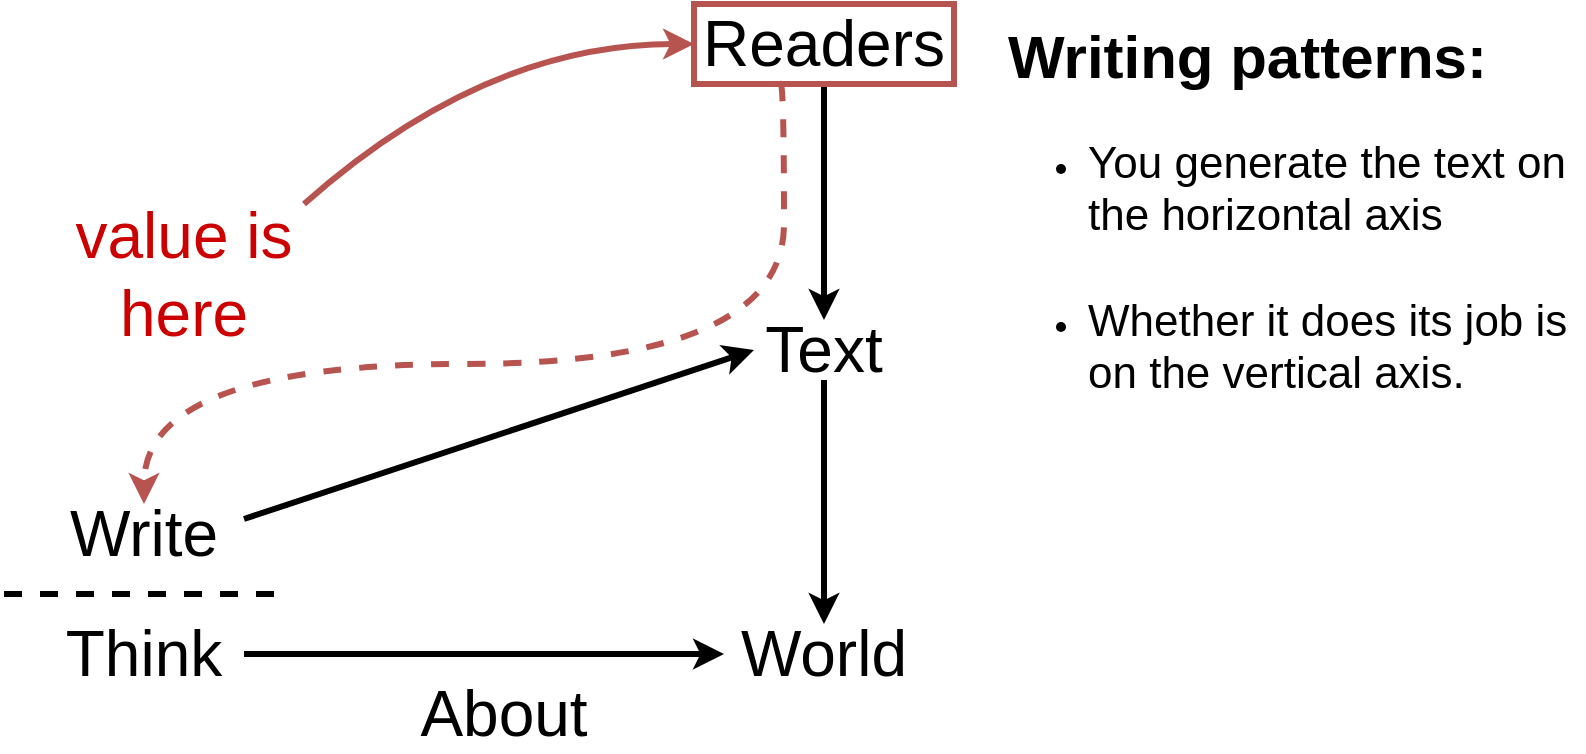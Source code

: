 <mxfile version="26.1.1" pages="4">
  <diagram name="Page-1" id="rMq3ZtJR2XMmCnFed6lH">
    <mxGraphModel dx="1838" dy="1069" grid="1" gridSize="10" guides="1" tooltips="1" connect="1" arrows="1" fold="1" page="1" pageScale="1" pageWidth="850" pageHeight="1100" math="0" shadow="0">
      <root>
        <mxCell id="0" />
        <mxCell id="1" parent="0" />
        <mxCell id="CXlBdKXkezG6XsXyVeCY-11" style="rounded=0;orthogonalLoop=1;jettySize=auto;html=1;exitX=1;exitY=0.25;exitDx=0;exitDy=0;entryX=0;entryY=0.5;entryDx=0;entryDy=0;strokeColor=default;strokeWidth=3;align=center;verticalAlign=middle;fontFamily=Helvetica;fontSize=11;fontColor=default;labelBackgroundColor=default;endArrow=classic;" edge="1" parent="1" source="CXlBdKXkezG6XsXyVeCY-1" target="CXlBdKXkezG6XsXyVeCY-5">
          <mxGeometry relative="1" as="geometry" />
        </mxCell>
        <mxCell id="CXlBdKXkezG6XsXyVeCY-1" value="Write" style="text;html=1;align=center;verticalAlign=middle;whiteSpace=wrap;rounded=0;fontSize=32;" vertex="1" parent="1">
          <mxGeometry x="40" y="400" width="100" height="30" as="geometry" />
        </mxCell>
        <mxCell id="CXlBdKXkezG6XsXyVeCY-7" style="edgeStyle=orthogonalEdgeStyle;rounded=0;orthogonalLoop=1;jettySize=auto;html=1;exitX=1;exitY=0.5;exitDx=0;exitDy=0;entryX=0;entryY=0.5;entryDx=0;entryDy=0;strokeWidth=3;" edge="1" parent="1" source="CXlBdKXkezG6XsXyVeCY-3" target="CXlBdKXkezG6XsXyVeCY-4">
          <mxGeometry relative="1" as="geometry" />
        </mxCell>
        <mxCell id="CXlBdKXkezG6XsXyVeCY-3" value="Think" style="text;html=1;align=center;verticalAlign=middle;whiteSpace=wrap;rounded=0;fontSize=32;" vertex="1" parent="1">
          <mxGeometry x="40" y="460" width="100" height="30" as="geometry" />
        </mxCell>
        <mxCell id="CXlBdKXkezG6XsXyVeCY-4" value="World" style="text;html=1;align=center;verticalAlign=middle;whiteSpace=wrap;rounded=0;fontSize=32;" vertex="1" parent="1">
          <mxGeometry x="380" y="460" width="100" height="30" as="geometry" />
        </mxCell>
        <mxCell id="CXlBdKXkezG6XsXyVeCY-9" style="edgeStyle=orthogonalEdgeStyle;rounded=0;orthogonalLoop=1;jettySize=auto;html=1;exitX=0.5;exitY=1;exitDx=0;exitDy=0;entryX=0.5;entryY=0;entryDx=0;entryDy=0;strokeColor=default;strokeWidth=3;align=center;verticalAlign=middle;fontFamily=Helvetica;fontSize=11;fontColor=default;labelBackgroundColor=default;endArrow=classic;" edge="1" parent="1" source="CXlBdKXkezG6XsXyVeCY-5" target="CXlBdKXkezG6XsXyVeCY-4">
          <mxGeometry relative="1" as="geometry" />
        </mxCell>
        <mxCell id="CXlBdKXkezG6XsXyVeCY-5" value="Text" style="text;html=1;align=center;verticalAlign=middle;whiteSpace=wrap;rounded=0;fontSize=32;" vertex="1" parent="1">
          <mxGeometry x="395" y="308" width="70" height="30" as="geometry" />
        </mxCell>
        <mxCell id="CXlBdKXkezG6XsXyVeCY-10" style="edgeStyle=orthogonalEdgeStyle;rounded=0;orthogonalLoop=1;jettySize=auto;html=1;exitX=0.5;exitY=1;exitDx=0;exitDy=0;entryX=0.5;entryY=0;entryDx=0;entryDy=0;strokeColor=default;strokeWidth=3;align=center;verticalAlign=middle;fontFamily=Helvetica;fontSize=11;fontColor=default;labelBackgroundColor=default;endArrow=classic;" edge="1" parent="1" source="CXlBdKXkezG6XsXyVeCY-6" target="CXlBdKXkezG6XsXyVeCY-5">
          <mxGeometry relative="1" as="geometry" />
        </mxCell>
        <mxCell id="CXlBdKXkezG6XsXyVeCY-15" style="edgeStyle=orthogonalEdgeStyle;rounded=0;orthogonalLoop=1;jettySize=auto;html=1;exitX=0.333;exitY=0.995;exitDx=0;exitDy=0;entryX=0.5;entryY=0;entryDx=0;entryDy=0;dashed=1;fillColor=#f8cecc;strokeColor=#b85450;strokeWidth=3;curved=1;exitPerimeter=0;" edge="1" parent="1" source="CXlBdKXkezG6XsXyVeCY-6" target="CXlBdKXkezG6XsXyVeCY-1">
          <mxGeometry relative="1" as="geometry">
            <Array as="points">
              <mxPoint x="410" y="190" />
              <mxPoint x="410" y="330" />
              <mxPoint x="90" y="330" />
            </Array>
          </mxGeometry>
        </mxCell>
        <mxCell id="CXlBdKXkezG6XsXyVeCY-6" value="Readers" style="text;html=1;align=center;verticalAlign=middle;whiteSpace=wrap;rounded=0;fontSize=32;fillColor=none;strokeColor=#b85450;strokeWidth=3;" vertex="1" parent="1">
          <mxGeometry x="365" y="150" width="130" height="40" as="geometry" />
        </mxCell>
        <mxCell id="CXlBdKXkezG6XsXyVeCY-8" value="About" style="text;html=1;align=center;verticalAlign=middle;whiteSpace=wrap;rounded=0;fontSize=32;" vertex="1" parent="1">
          <mxGeometry x="220" y="490" width="100" height="30" as="geometry" />
        </mxCell>
        <mxCell id="CXlBdKXkezG6XsXyVeCY-12" value="" style="endArrow=none;html=1;rounded=0;strokeWidth=3;dashed=1;" edge="1" parent="1">
          <mxGeometry width="50" height="50" relative="1" as="geometry">
            <mxPoint x="20" y="445" as="sourcePoint" />
            <mxPoint x="160" y="445" as="targetPoint" />
          </mxGeometry>
        </mxCell>
        <mxCell id="CXlBdKXkezG6XsXyVeCY-14" style="rounded=0;orthogonalLoop=1;jettySize=auto;html=1;exitX=1;exitY=0;exitDx=0;exitDy=0;entryX=0;entryY=0.5;entryDx=0;entryDy=0;strokeColor=#b85450;strokeWidth=3;align=center;verticalAlign=middle;fontFamily=Helvetica;fontSize=11;fontColor=default;labelBackgroundColor=default;endArrow=classic;curved=1;fillColor=#f8cecc;" edge="1" parent="1" source="CXlBdKXkezG6XsXyVeCY-13" target="CXlBdKXkezG6XsXyVeCY-6">
          <mxGeometry relative="1" as="geometry">
            <Array as="points">
              <mxPoint x="260" y="170" />
            </Array>
          </mxGeometry>
        </mxCell>
        <mxCell id="CXlBdKXkezG6XsXyVeCY-13" value="value is here" style="text;html=1;align=center;verticalAlign=middle;whiteSpace=wrap;rounded=0;fontSize=32;fontColor=#CC0000;" vertex="1" parent="1">
          <mxGeometry x="50" y="250" width="120" height="70" as="geometry" />
        </mxCell>
        <mxCell id="CXlBdKXkezG6XsXyVeCY-18" value="&lt;h1 style=&quot;margin-top: 0px;&quot;&gt;&lt;font style=&quot;font-size: 30px;&quot;&gt;Writing patterns:&lt;/font&gt;&lt;/h1&gt;&lt;div&gt;&lt;ul&gt;&lt;li&gt;&lt;font style=&quot;font-size: 22px;&quot;&gt;You generate the text on the horizontal axis&lt;br&gt;&lt;br&gt;&lt;/font&gt;&lt;/li&gt;&lt;li&gt;&lt;font style=&quot;font-size: 22px;&quot;&gt;Whether it does its job is on the vertical axis.&lt;/font&gt;&lt;/li&gt;&lt;/ul&gt;&lt;div&gt;&lt;br&gt;&lt;/div&gt;&lt;/div&gt;" style="text;html=1;whiteSpace=wrap;overflow=hidden;rounded=0;fontSize=16;" vertex="1" parent="1">
          <mxGeometry x="520" y="150" width="290" height="230" as="geometry" />
        </mxCell>
      </root>
    </mxGraphModel>
  </diagram>
  <diagram id="8ABdztz2oW0t69ul2RG8" name="Page-2">
    <mxGraphModel dx="1302" dy="758" grid="1" gridSize="10" guides="1" tooltips="1" connect="1" arrows="1" fold="1" page="1" pageScale="1" pageWidth="850" pageHeight="1100" math="0" shadow="0">
      <root>
        <mxCell id="0" />
        <mxCell id="1" parent="0" />
        <mxCell id="AWg5BlBhy-4jsEtF-sd0-1" value="" style="endArrow=block;html=1;rounded=0;endFill=1;strokeWidth=4;" edge="1" parent="1">
          <mxGeometry width="50" height="50" relative="1" as="geometry">
            <mxPoint x="120" y="480" as="sourcePoint" />
            <mxPoint x="120" y="240" as="targetPoint" />
          </mxGeometry>
        </mxCell>
        <mxCell id="ORMrb5oWbUUxn7CEYWto-2" value="" style="endArrow=classic;html=1;rounded=0;fillColor=#f5f5f5;strokeColor=#666666;strokeWidth=4;" edge="1" parent="1">
          <mxGeometry width="50" height="50" relative="1" as="geometry">
            <mxPoint x="120" y="480" as="sourcePoint" />
            <mxPoint x="330" y="270" as="targetPoint" />
          </mxGeometry>
        </mxCell>
        <mxCell id="ORMrb5oWbUUxn7CEYWto-3" value="" style="endArrow=none;html=1;rounded=0;strokeWidth=4;fillColor=#f5f5f5;strokeColor=#666666;" edge="1" parent="1">
          <mxGeometry width="50" height="50" relative="1" as="geometry">
            <mxPoint x="160" y="480" as="sourcePoint" />
            <mxPoint x="160" y="440" as="targetPoint" />
          </mxGeometry>
        </mxCell>
        <mxCell id="ORMrb5oWbUUxn7CEYWto-4" value="" style="endArrow=none;html=1;rounded=0;strokeWidth=4;fillColor=#f5f5f5;strokeColor=#666666;" edge="1" parent="1">
          <mxGeometry width="50" height="50" relative="1" as="geometry">
            <mxPoint x="190" y="480" as="sourcePoint" />
            <mxPoint x="190" y="410" as="targetPoint" />
          </mxGeometry>
        </mxCell>
        <mxCell id="ORMrb5oWbUUxn7CEYWto-5" value="" style="endArrow=none;html=1;rounded=0;strokeWidth=4;fillColor=#f5f5f5;strokeColor=#666666;" edge="1" parent="1">
          <mxGeometry width="50" height="50" relative="1" as="geometry">
            <mxPoint x="220" y="480" as="sourcePoint" />
            <mxPoint x="220" y="380" as="targetPoint" />
          </mxGeometry>
        </mxCell>
        <mxCell id="ORMrb5oWbUUxn7CEYWto-6" value="" style="endArrow=none;html=1;rounded=0;strokeWidth=4;fillColor=#f5f5f5;strokeColor=#666666;" edge="1" parent="1">
          <mxGeometry width="50" height="50" relative="1" as="geometry">
            <mxPoint x="250" y="480" as="sourcePoint" />
            <mxPoint x="250" y="350" as="targetPoint" />
          </mxGeometry>
        </mxCell>
        <mxCell id="ORMrb5oWbUUxn7CEYWto-7" value="" style="endArrow=none;html=1;rounded=0;strokeWidth=4;fillColor=#f5f5f5;strokeColor=#666666;" edge="1" parent="1">
          <mxGeometry width="50" height="50" relative="1" as="geometry">
            <mxPoint x="280" y="480" as="sourcePoint" />
            <mxPoint x="280" y="320" as="targetPoint" />
          </mxGeometry>
        </mxCell>
        <mxCell id="ORMrb5oWbUUxn7CEYWto-8" value="" style="endArrow=none;html=1;rounded=0;strokeWidth=4;fillColor=#f5f5f5;strokeColor=#666666;" edge="1" parent="1">
          <mxGeometry width="50" height="50" relative="1" as="geometry">
            <mxPoint x="310" y="480" as="sourcePoint" />
            <mxPoint x="310" y="290" as="targetPoint" />
          </mxGeometry>
        </mxCell>
        <mxCell id="ORMrb5oWbUUxn7CEYWto-1" value="" style="endArrow=block;html=1;rounded=0;endFill=1;strokeWidth=4;" edge="1" parent="1">
          <mxGeometry width="50" height="50" relative="1" as="geometry">
            <mxPoint x="120" y="480" as="sourcePoint" />
            <mxPoint x="360" y="480" as="targetPoint" />
          </mxGeometry>
        </mxCell>
        <mxCell id="oFUKeHLnOrgBsEObfUi7-1" value="Keep on adding to the pool of knowledge" style="text;html=1;align=left;verticalAlign=middle;whiteSpace=wrap;rounded=0;fontSize=22;" vertex="1" parent="1">
          <mxGeometry x="335" y="320" width="165" height="90" as="geometry" />
        </mxCell>
        <mxCell id="oFUKeHLnOrgBsEObfUi7-2" value="WRONG" style="text;html=1;align=left;verticalAlign=middle;whiteSpace=wrap;rounded=0;fontSize=32;" vertex="1" parent="1">
          <mxGeometry x="120" y="200" width="140" height="30" as="geometry" />
        </mxCell>
        <mxCell id="oFUKeHLnOrgBsEObfUi7-3" value="" style="ellipse;whiteSpace=wrap;html=1;aspect=fixed;fillColor=none;strokeWidth=4;" vertex="1" parent="1">
          <mxGeometry x="550" y="260" width="215" height="215" as="geometry" />
        </mxCell>
        <mxCell id="oFUKeHLnOrgBsEObfUi7-4" value="" style="endArrow=block;html=1;rounded=0;entryX=0.081;entryY=0.792;entryDx=0;entryDy=0;entryPerimeter=0;strokeColor=default;strokeWidth=4;align=center;verticalAlign=middle;fontFamily=Helvetica;fontSize=11;fontColor=default;labelBackgroundColor=default;endFill=1;" edge="1" parent="1" target="oFUKeHLnOrgBsEObfUi7-3">
          <mxGeometry width="50" height="50" relative="1" as="geometry">
            <mxPoint x="510" y="480" as="sourcePoint" />
            <mxPoint x="590" y="425" as="targetPoint" />
          </mxGeometry>
        </mxCell>
        <mxCell id="oFUKeHLnOrgBsEObfUi7-5" value="" style="endArrow=block;html=1;rounded=0;entryX=0.081;entryY=0.792;entryDx=0;entryDy=0;entryPerimeter=0;strokeColor=default;strokeWidth=4;align=center;verticalAlign=middle;fontFamily=Helvetica;fontSize=11;fontColor=default;labelBackgroundColor=default;endFill=1;" edge="1" parent="1">
          <mxGeometry width="50" height="50" relative="1" as="geometry">
            <mxPoint x="730" y="290" as="sourcePoint" />
            <mxPoint x="787" y="240" as="targetPoint" />
          </mxGeometry>
        </mxCell>
        <mxCell id="oFUKeHLnOrgBsEObfUi7-6" value="RIGHT" style="text;html=1;align=left;verticalAlign=middle;whiteSpace=wrap;rounded=0;fontSize=32;" vertex="1" parent="1">
          <mxGeometry x="560" y="200" width="140" height="30" as="geometry" />
        </mxCell>
        <mxCell id="oFUKeHLnOrgBsEObfUi7-8" value="Boundary is permeable" style="text;html=1;align=left;verticalAlign=middle;whiteSpace=wrap;rounded=0;fontSize=22;" vertex="1" parent="1">
          <mxGeometry x="780" y="340" width="165" height="90" as="geometry" />
        </mxCell>
        <mxCell id="oFUKeHLnOrgBsEObfUi7-9" value="" style="shape=umlActor;verticalLabelPosition=bottom;verticalAlign=top;html=1;outlineConnect=0;" vertex="1" parent="1">
          <mxGeometry x="650" y="280" width="30" height="60" as="geometry" />
        </mxCell>
        <mxCell id="oFUKeHLnOrgBsEObfUi7-10" value="" style="shape=umlActor;verticalLabelPosition=bottom;verticalAlign=top;html=1;outlineConnect=0;" vertex="1" parent="1">
          <mxGeometry x="600" y="310" width="30" height="60" as="geometry" />
        </mxCell>
        <mxCell id="oFUKeHLnOrgBsEObfUi7-11" value="" style="shape=umlActor;verticalLabelPosition=bottom;verticalAlign=top;html=1;outlineConnect=0;" vertex="1" parent="1">
          <mxGeometry x="570" y="360" width="30" height="60" as="geometry" />
        </mxCell>
        <mxCell id="oFUKeHLnOrgBsEObfUi7-12" value="" style="shape=umlActor;verticalLabelPosition=bottom;verticalAlign=top;html=1;outlineConnect=0;" vertex="1" parent="1">
          <mxGeometry x="615" y="380" width="30" height="60" as="geometry" />
        </mxCell>
        <mxCell id="oFUKeHLnOrgBsEObfUi7-13" value="" style="shape=umlActor;verticalLabelPosition=bottom;verticalAlign=top;html=1;outlineConnect=0;" vertex="1" parent="1">
          <mxGeometry x="700" y="370" width="30" height="60" as="geometry" />
        </mxCell>
        <mxCell id="oFUKeHLnOrgBsEObfUi7-14" value="" style="curved=1;endArrow=block;html=1;rounded=0;strokeColor=#B3B3B3;strokeWidth=3;align=center;verticalAlign=middle;fontFamily=Helvetica;fontSize=11;fontColor=default;labelBackgroundColor=default;endFill=1;fillColor=#f5f5f5;" edge="1" parent="1">
          <mxGeometry width="50" height="50" relative="1" as="geometry">
            <mxPoint x="774" y="200" as="sourcePoint" />
            <mxPoint x="690.003" y="297.075" as="targetPoint" />
            <Array as="points">
              <mxPoint x="764.15" y="240" />
              <mxPoint x="734.15" y="200" />
              <mxPoint x="734.15" y="250" />
              <mxPoint x="714.15" y="250" />
              <mxPoint x="704.15" y="260" />
            </Array>
          </mxGeometry>
        </mxCell>
        <mxCell id="oFUKeHLnOrgBsEObfUi7-15" value="" style="curved=1;endArrow=block;html=1;rounded=0;strokeColor=#B3B3B3;strokeWidth=3;align=center;verticalAlign=middle;fontFamily=Helvetica;fontSize=11;fontColor=default;labelBackgroundColor=default;endFill=1;fillColor=#f5f5f5;" edge="1" parent="1">
          <mxGeometry width="50" height="50" relative="1" as="geometry">
            <mxPoint x="670" y="420" as="sourcePoint" />
            <mxPoint x="580.003" y="507.075" as="targetPoint" />
            <Array as="points">
              <mxPoint x="654.15" y="450" />
              <mxPoint x="640" y="440" />
              <mxPoint x="640" y="460" />
              <mxPoint x="624.15" y="460" />
              <mxPoint x="604" y="440" />
              <mxPoint x="594.15" y="470" />
            </Array>
          </mxGeometry>
        </mxCell>
        <mxCell id="oFUKeHLnOrgBsEObfUi7-16" value="" style="curved=1;endArrow=block;html=1;rounded=0;strokeColor=#B3B3B3;strokeWidth=4;align=center;verticalAlign=middle;fontFamily=Helvetica;fontSize=11;fontColor=default;labelBackgroundColor=default;endFill=1;fillColor=#f5f5f5;" edge="1" parent="1">
          <mxGeometry width="50" height="50" relative="1" as="geometry">
            <mxPoint x="600" y="310" as="sourcePoint" />
            <mxPoint x="530" y="260" as="targetPoint" />
            <Array as="points">
              <mxPoint x="590" y="300" />
              <mxPoint x="550" y="310" />
              <mxPoint x="590" y="270" />
              <mxPoint x="570" y="260" />
            </Array>
          </mxGeometry>
        </mxCell>
        <mxCell id="oFUKeHLnOrgBsEObfUi7-17" value="" style="curved=1;endArrow=block;html=1;rounded=0;strokeColor=#B3B3B3;strokeWidth=4;align=center;verticalAlign=middle;fontFamily=Helvetica;fontSize=11;fontColor=default;labelBackgroundColor=default;endFill=1;fillColor=#f5f5f5;" edge="1" parent="1">
          <mxGeometry width="50" height="50" relative="1" as="geometry">
            <mxPoint x="790" y="500" as="sourcePoint" />
            <mxPoint x="690" y="440" as="targetPoint" />
            <Array as="points">
              <mxPoint x="750" y="480" />
              <mxPoint x="750" y="450" />
              <mxPoint x="720" y="460" />
              <mxPoint x="730" y="440" />
            </Array>
          </mxGeometry>
        </mxCell>
      </root>
    </mxGraphModel>
  </diagram>
  <diagram id="XcBxuNwCZYuhtQrgArBa" name="Page-3">
    <mxGraphModel dx="1077" dy="627" grid="1" gridSize="10" guides="1" tooltips="1" connect="1" arrows="1" fold="1" page="1" pageScale="1" pageWidth="850" pageHeight="1100" math="0" shadow="0">
      <root>
        <mxCell id="0" />
        <mxCell id="1" parent="0" />
        <mxCell id="WlPweDlKSk4vU2cz_zM5-1" value="&amp;nbsp; Anomaly&lt;div&gt;&amp;nbsp; Inconsistent&lt;/div&gt;&lt;div&gt;&amp;nbsp; But&lt;/div&gt;&lt;div&gt;&amp;nbsp; However&lt;/div&gt;&lt;div&gt;&amp;nbsp; Although&lt;/div&gt;" style="text;html=1;align=left;verticalAlign=middle;whiteSpace=wrap;rounded=0;fontSize=22;strokeWidth=3;strokeColor=default;" vertex="1" parent="1">
          <mxGeometry x="240" y="290" width="165" height="150" as="geometry" />
        </mxCell>
        <mxCell id="tV7CrGdwHQAJs6KruRdW-1" value="Instability" style="text;html=1;align=left;verticalAlign=middle;whiteSpace=wrap;rounded=0;fontSize=22;" vertex="1" parent="1">
          <mxGeometry x="450" y="290" width="150" height="30" as="geometry" />
        </mxCell>
        <mxCell id="tV7CrGdwHQAJs6KruRdW-2" value="Tension&lt;div&gt;Challenge&lt;/div&gt;&lt;div&gt;Contradictions&lt;/div&gt;" style="text;html=1;align=left;verticalAlign=middle;whiteSpace=wrap;rounded=0;fontSize=22;" vertex="1" parent="1">
          <mxGeometry x="475" y="340" width="150" height="90" as="geometry" />
        </mxCell>
        <mxCell id="tV7CrGdwHQAJs6KruRdW-4" style="edgeStyle=orthogonalEdgeStyle;rounded=0;orthogonalLoop=1;jettySize=auto;html=1;exitX=0.1;exitY=0.5;exitDx=0;exitDy=0;exitPerimeter=0;entryX=0;entryY=0.5;entryDx=0;entryDy=0;strokeColor=default;strokeWidth=2;align=center;verticalAlign=middle;fontFamily=Helvetica;fontSize=11;fontColor=default;labelBackgroundColor=default;endArrow=block;endFill=1;curved=1;" edge="1" parent="1" target="tV7CrGdwHQAJs6KruRdW-1">
          <mxGeometry relative="1" as="geometry">
            <mxPoint x="452" y="385" as="sourcePoint" />
            <Array as="points">
              <mxPoint x="430" y="385" />
              <mxPoint x="430" y="305" />
            </Array>
          </mxGeometry>
        </mxCell>
        <mxCell id="tV7CrGdwHQAJs6KruRdW-5" value="" style="shape=curlyBracket;whiteSpace=wrap;html=1;rounded=1;labelPosition=left;verticalLabelPosition=middle;align=right;verticalAlign=middle;strokeWidth=3;" vertex="1" parent="1">
          <mxGeometry x="454" y="350" width="20" height="70" as="geometry" />
        </mxCell>
      </root>
    </mxGraphModel>
  </diagram>
  <diagram id="Vpkse2TAz-9pETJRsxG7" name="Page-4">
    <mxGraphModel dx="744" dy="433" grid="1" gridSize="10" guides="1" tooltips="1" connect="1" arrows="1" fold="1" page="1" pageScale="1" pageWidth="850" pageHeight="1100" math="0" shadow="0">
      <root>
        <mxCell id="0" />
        <mxCell id="1" parent="0" />
        <mxCell id="jYxI_swDyY6JG3ttu_id-1" value="WRONG" style="text;html=1;align=left;verticalAlign=middle;whiteSpace=wrap;rounded=0;fontSize=32;" vertex="1" parent="1">
          <mxGeometry x="120" y="200" width="140" height="30" as="geometry" />
        </mxCell>
        <mxCell id="jYxI_swDyY6JG3ttu_id-2" value="RIGHT" style="text;html=1;align=left;verticalAlign=middle;whiteSpace=wrap;rounded=0;fontSize=32;" vertex="1" parent="1">
          <mxGeometry x="430" y="200" width="140" height="30" as="geometry" />
        </mxCell>
        <mxCell id="jYxI_swDyY6JG3ttu_id-3" value="" style="shape=trapezoid;perimeter=trapezoidPerimeter;whiteSpace=wrap;html=1;fixedSize=1;fillColor=none;strokeWidth=4;size=40;" vertex="1" parent="1">
          <mxGeometry x="110" y="420" width="160" height="60" as="geometry" />
        </mxCell>
        <mxCell id="jYxI_swDyY6JG3ttu_id-4" value="" style="shape=trapezoid;perimeter=trapezoidPerimeter;whiteSpace=wrap;html=1;fixedSize=1;fillColor=none;strokeWidth=4;flipV=1;size=75;" vertex="1" parent="1">
          <mxGeometry x="75" y="240" width="230" height="140" as="geometry" />
        </mxCell>
        <mxCell id="zxtCFfOniVlrOP8KoRMD-1" value="Generalization&lt;div&gt;Background&lt;/div&gt;&lt;div&gt;Definition&lt;/div&gt;&lt;div&gt;Thesis&lt;/div&gt;" style="text;html=1;align=center;verticalAlign=middle;whiteSpace=wrap;rounded=0;fontSize=22;" vertex="1" parent="1">
          <mxGeometry x="115" y="255" width="150" height="110" as="geometry" />
        </mxCell>
        <mxCell id="zxtCFfOniVlrOP8KoRMD-2" value="" style="rounded=1;whiteSpace=wrap;html=1;arcSize=0;strokeWidth=4;" vertex="1" parent="1">
          <mxGeometry x="150" y="380" width="80" height="40" as="geometry" />
        </mxCell>
        <mxCell id="zxtCFfOniVlrOP8KoRMD-4" value="" style="endArrow=none;html=1;rounded=0;strokeWidth=5;strokeColor=#FFFFFF;" edge="1" parent="1">
          <mxGeometry width="50" height="50" relative="1" as="geometry">
            <mxPoint x="152" y="380" as="sourcePoint" />
            <mxPoint x="228" y="380" as="targetPoint" />
          </mxGeometry>
        </mxCell>
        <mxCell id="zxtCFfOniVlrOP8KoRMD-8" value="" style="endArrow=none;html=1;rounded=0;strokeWidth=5;strokeColor=#FFFFFF;" edge="1" parent="1">
          <mxGeometry width="50" height="50" relative="1" as="geometry">
            <mxPoint x="152" y="420" as="sourcePoint" />
            <mxPoint x="228" y="420" as="targetPoint" />
          </mxGeometry>
        </mxCell>
        <mxCell id="zxtCFfOniVlrOP8KoRMD-14" style="rounded=0;orthogonalLoop=1;jettySize=auto;html=1;exitX=1;exitY=0.5;exitDx=0;exitDy=0;entryX=0;entryY=0.5;entryDx=0;entryDy=0;strokeColor=default;strokeWidth=3;align=center;verticalAlign=middle;fontFamily=Helvetica;fontSize=11;fontColor=default;labelBackgroundColor=default;endArrow=block;endFill=1;" edge="1" parent="1" source="zxtCFfOniVlrOP8KoRMD-9" target="zxtCFfOniVlrOP8KoRMD-11">
          <mxGeometry relative="1" as="geometry" />
        </mxCell>
        <mxCell id="zxtCFfOniVlrOP8KoRMD-15" style="edgeStyle=orthogonalEdgeStyle;rounded=0;orthogonalLoop=1;jettySize=auto;html=1;exitX=0.5;exitY=1;exitDx=0;exitDy=0;entryX=0.5;entryY=0;entryDx=0;entryDy=0;strokeColor=default;strokeWidth=3;align=center;verticalAlign=middle;fontFamily=Helvetica;fontSize=11;fontColor=default;labelBackgroundColor=default;endArrow=block;endFill=1;" edge="1" parent="1" source="zxtCFfOniVlrOP8KoRMD-9" target="zxtCFfOniVlrOP8KoRMD-12">
          <mxGeometry relative="1" as="geometry" />
        </mxCell>
        <mxCell id="zxtCFfOniVlrOP8KoRMD-9" value="Problem" style="text;html=1;align=center;verticalAlign=middle;whiteSpace=wrap;rounded=0;fontSize=22;" vertex="1" parent="1">
          <mxGeometry x="370" y="290" width="100" height="40" as="geometry" />
        </mxCell>
        <mxCell id="zxtCFfOniVlrOP8KoRMD-10" value="Instability" style="text;html=1;align=center;verticalAlign=middle;whiteSpace=wrap;rounded=0;fontSize=22;" vertex="1" parent="1">
          <mxGeometry x="510" y="250" width="120" height="40" as="geometry" />
        </mxCell>
        <mxCell id="zxtCFfOniVlrOP8KoRMD-11" value="Cost / Benefit" style="text;html=1;align=center;verticalAlign=middle;whiteSpace=wrap;rounded=0;fontSize=22;" vertex="1" parent="1">
          <mxGeometry x="510" y="310" width="150" height="40" as="geometry" />
        </mxCell>
        <mxCell id="zxtCFfOniVlrOP8KoRMD-12" value="Solution" style="text;html=1;align=center;verticalAlign=middle;whiteSpace=wrap;rounded=0;fontSize=22;" vertex="1" parent="1">
          <mxGeometry x="370" y="380" width="100" height="30" as="geometry" />
        </mxCell>
        <mxCell id="zxtCFfOniVlrOP8KoRMD-13" style="rounded=0;orthogonalLoop=1;jettySize=auto;html=1;exitX=1;exitY=0.5;exitDx=0;exitDy=0;entryX=0.034;entryY=0.537;entryDx=0;entryDy=0;entryPerimeter=0;strokeColor=default;strokeWidth=3;align=center;verticalAlign=middle;fontFamily=Helvetica;fontSize=11;fontColor=default;labelBackgroundColor=default;endArrow=block;endFill=1;" edge="1" parent="1" source="zxtCFfOniVlrOP8KoRMD-9" target="zxtCFfOniVlrOP8KoRMD-10">
          <mxGeometry relative="1" as="geometry" />
        </mxCell>
      </root>
    </mxGraphModel>
  </diagram>
</mxfile>
